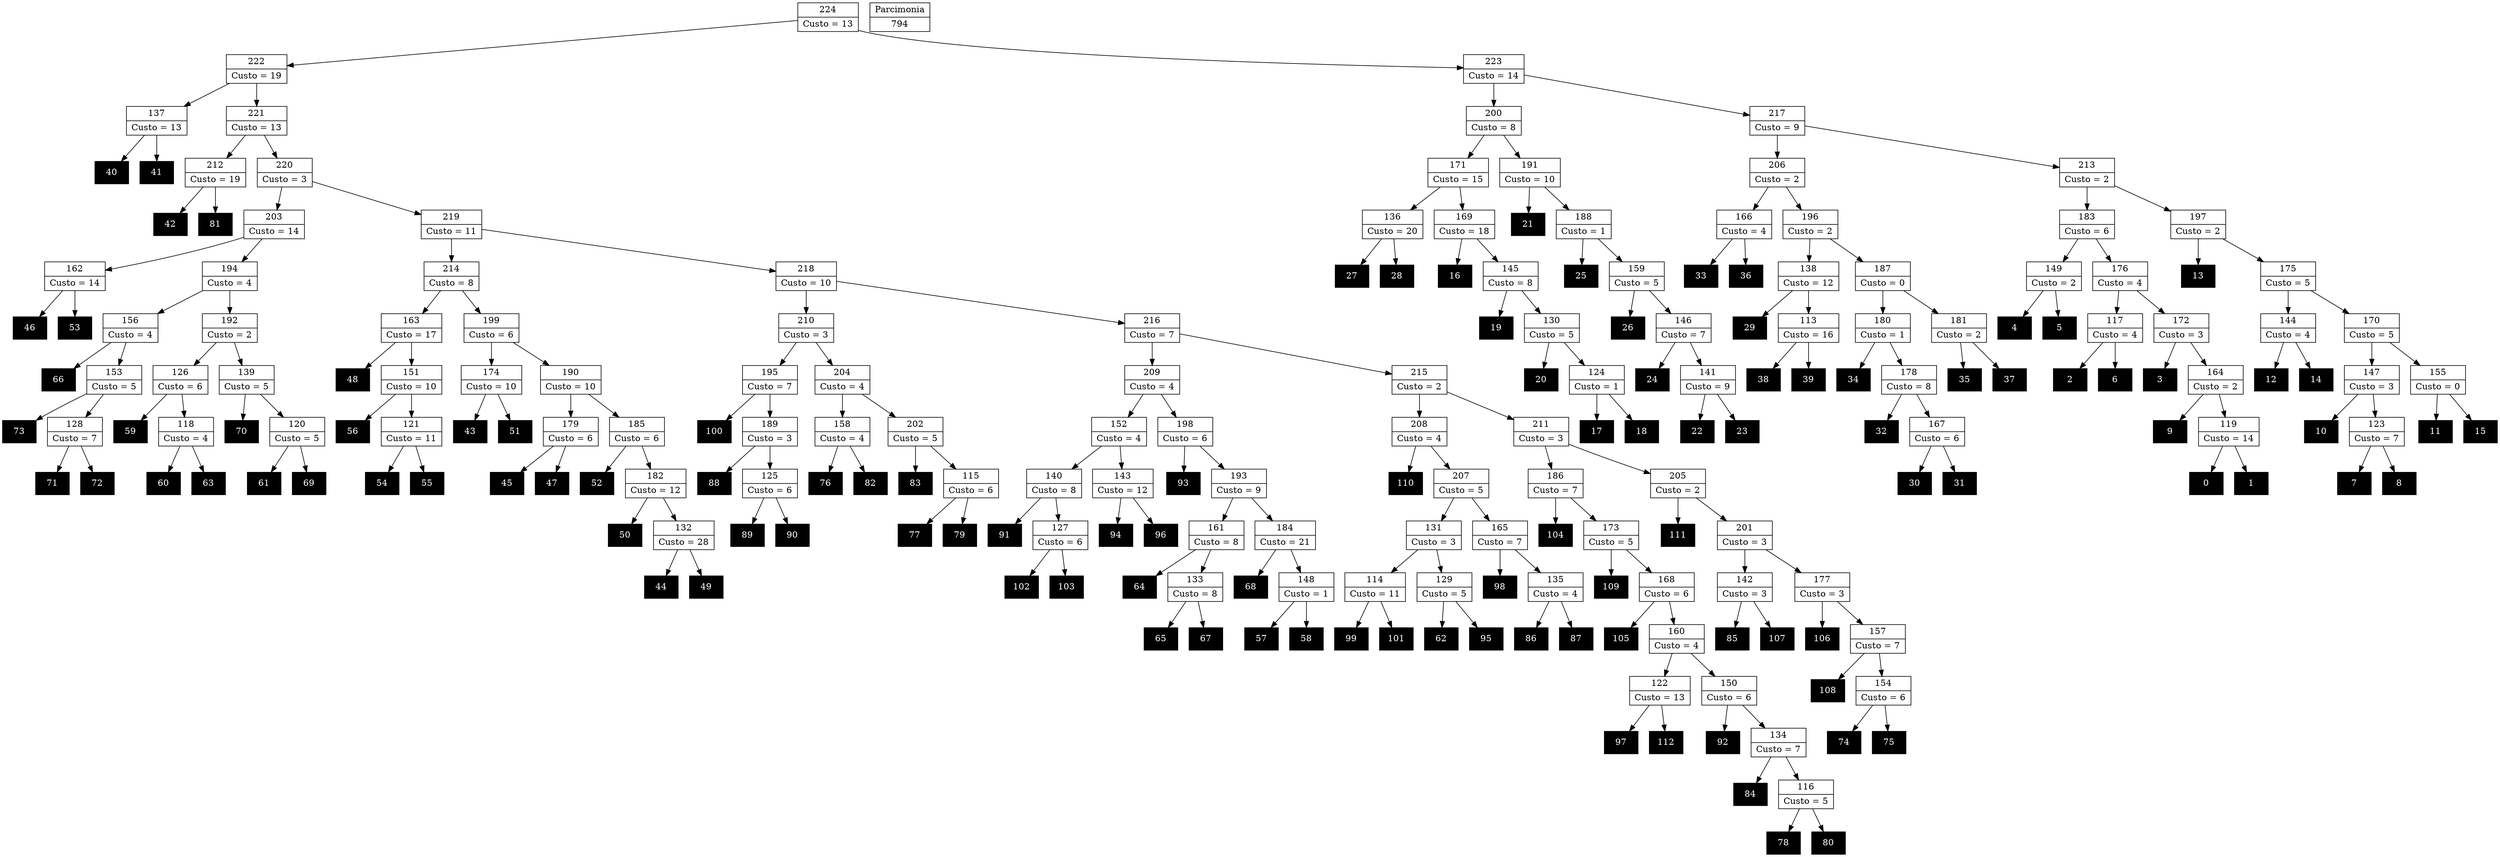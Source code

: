 Digraph G {
0 [shape="record", label="{0}",style=filled, color=black, fontcolor=white,fontsize=14, height=0.5]
1 [shape="record", label="{1}",style=filled, color=black, fontcolor=white,fontsize=14, height=0.5]
2 [shape="record", label="{2}",style=filled, color=black, fontcolor=white,fontsize=14, height=0.5]
3 [shape="record", label="{3}",style=filled, color=black, fontcolor=white,fontsize=14, height=0.5]
4 [shape="record", label="{4}",style=filled, color=black, fontcolor=white,fontsize=14, height=0.5]
5 [shape="record", label="{5}",style=filled, color=black, fontcolor=white,fontsize=14, height=0.5]
6 [shape="record", label="{6}",style=filled, color=black, fontcolor=white,fontsize=14, height=0.5]
7 [shape="record", label="{7}",style=filled, color=black, fontcolor=white,fontsize=14, height=0.5]
8 [shape="record", label="{8}",style=filled, color=black, fontcolor=white,fontsize=14, height=0.5]
9 [shape="record", label="{9}",style=filled, color=black, fontcolor=white,fontsize=14, height=0.5]
10 [shape="record", label="{10}",style=filled, color=black, fontcolor=white,fontsize=14, height=0.5]
11 [shape="record", label="{11}",style=filled, color=black, fontcolor=white,fontsize=14, height=0.5]
12 [shape="record", label="{12}",style=filled, color=black, fontcolor=white,fontsize=14, height=0.5]
13 [shape="record", label="{13}",style=filled, color=black, fontcolor=white,fontsize=14, height=0.5]
14 [shape="record", label="{14}",style=filled, color=black, fontcolor=white,fontsize=14, height=0.5]
15 [shape="record", label="{15}",style=filled, color=black, fontcolor=white,fontsize=14, height=0.5]
16 [shape="record", label="{16}",style=filled, color=black, fontcolor=white,fontsize=14, height=0.5]
17 [shape="record", label="{17}",style=filled, color=black, fontcolor=white,fontsize=14, height=0.5]
18 [shape="record", label="{18}",style=filled, color=black, fontcolor=white,fontsize=14, height=0.5]
19 [shape="record", label="{19}",style=filled, color=black, fontcolor=white,fontsize=14, height=0.5]
20 [shape="record", label="{20}",style=filled, color=black, fontcolor=white,fontsize=14, height=0.5]
21 [shape="record", label="{21}",style=filled, color=black, fontcolor=white,fontsize=14, height=0.5]
22 [shape="record", label="{22}",style=filled, color=black, fontcolor=white,fontsize=14, height=0.5]
23 [shape="record", label="{23}",style=filled, color=black, fontcolor=white,fontsize=14, height=0.5]
24 [shape="record", label="{24}",style=filled, color=black, fontcolor=white,fontsize=14, height=0.5]
25 [shape="record", label="{25}",style=filled, color=black, fontcolor=white,fontsize=14, height=0.5]
26 [shape="record", label="{26}",style=filled, color=black, fontcolor=white,fontsize=14, height=0.5]
27 [shape="record", label="{27}",style=filled, color=black, fontcolor=white,fontsize=14, height=0.5]
28 [shape="record", label="{28}",style=filled, color=black, fontcolor=white,fontsize=14, height=0.5]
29 [shape="record", label="{29}",style=filled, color=black, fontcolor=white,fontsize=14, height=0.5]
30 [shape="record", label="{30}",style=filled, color=black, fontcolor=white,fontsize=14, height=0.5]
31 [shape="record", label="{31}",style=filled, color=black, fontcolor=white,fontsize=14, height=0.5]
32 [shape="record", label="{32}",style=filled, color=black, fontcolor=white,fontsize=14, height=0.5]
33 [shape="record", label="{33}",style=filled, color=black, fontcolor=white,fontsize=14, height=0.5]
34 [shape="record", label="{34}",style=filled, color=black, fontcolor=white,fontsize=14, height=0.5]
35 [shape="record", label="{35}",style=filled, color=black, fontcolor=white,fontsize=14, height=0.5]
36 [shape="record", label="{36}",style=filled, color=black, fontcolor=white,fontsize=14, height=0.5]
37 [shape="record", label="{37}",style=filled, color=black, fontcolor=white,fontsize=14, height=0.5]
38 [shape="record", label="{38}",style=filled, color=black, fontcolor=white,fontsize=14, height=0.5]
39 [shape="record", label="{39}",style=filled, color=black, fontcolor=white,fontsize=14, height=0.5]
40 [shape="record", label="{40}",style=filled, color=black, fontcolor=white,fontsize=14, height=0.5]
41 [shape="record", label="{41}",style=filled, color=black, fontcolor=white,fontsize=14, height=0.5]
42 [shape="record", label="{42}",style=filled, color=black, fontcolor=white,fontsize=14, height=0.5]
43 [shape="record", label="{43}",style=filled, color=black, fontcolor=white,fontsize=14, height=0.5]
44 [shape="record", label="{44}",style=filled, color=black, fontcolor=white,fontsize=14, height=0.5]
45 [shape="record", label="{45}",style=filled, color=black, fontcolor=white,fontsize=14, height=0.5]
46 [shape="record", label="{46}",style=filled, color=black, fontcolor=white,fontsize=14, height=0.5]
47 [shape="record", label="{47}",style=filled, color=black, fontcolor=white,fontsize=14, height=0.5]
48 [shape="record", label="{48}",style=filled, color=black, fontcolor=white,fontsize=14, height=0.5]
49 [shape="record", label="{49}",style=filled, color=black, fontcolor=white,fontsize=14, height=0.5]
50 [shape="record", label="{50}",style=filled, color=black, fontcolor=white,fontsize=14, height=0.5]
51 [shape="record", label="{51}",style=filled, color=black, fontcolor=white,fontsize=14, height=0.5]
52 [shape="record", label="{52}",style=filled, color=black, fontcolor=white,fontsize=14, height=0.5]
53 [shape="record", label="{53}",style=filled, color=black, fontcolor=white,fontsize=14, height=0.5]
54 [shape="record", label="{54}",style=filled, color=black, fontcolor=white,fontsize=14, height=0.5]
55 [shape="record", label="{55}",style=filled, color=black, fontcolor=white,fontsize=14, height=0.5]
56 [shape="record", label="{56}",style=filled, color=black, fontcolor=white,fontsize=14, height=0.5]
57 [shape="record", label="{57}",style=filled, color=black, fontcolor=white,fontsize=14, height=0.5]
58 [shape="record", label="{58}",style=filled, color=black, fontcolor=white,fontsize=14, height=0.5]
59 [shape="record", label="{59}",style=filled, color=black, fontcolor=white,fontsize=14, height=0.5]
60 [shape="record", label="{60}",style=filled, color=black, fontcolor=white,fontsize=14, height=0.5]
61 [shape="record", label="{61}",style=filled, color=black, fontcolor=white,fontsize=14, height=0.5]
62 [shape="record", label="{62}",style=filled, color=black, fontcolor=white,fontsize=14, height=0.5]
63 [shape="record", label="{63}",style=filled, color=black, fontcolor=white,fontsize=14, height=0.5]
64 [shape="record", label="{64}",style=filled, color=black, fontcolor=white,fontsize=14, height=0.5]
65 [shape="record", label="{65}",style=filled, color=black, fontcolor=white,fontsize=14, height=0.5]
66 [shape="record", label="{66}",style=filled, color=black, fontcolor=white,fontsize=14, height=0.5]
67 [shape="record", label="{67}",style=filled, color=black, fontcolor=white,fontsize=14, height=0.5]
68 [shape="record", label="{68}",style=filled, color=black, fontcolor=white,fontsize=14, height=0.5]
69 [shape="record", label="{69}",style=filled, color=black, fontcolor=white,fontsize=14, height=0.5]
70 [shape="record", label="{70}",style=filled, color=black, fontcolor=white,fontsize=14, height=0.5]
71 [shape="record", label="{71}",style=filled, color=black, fontcolor=white,fontsize=14, height=0.5]
72 [shape="record", label="{72}",style=filled, color=black, fontcolor=white,fontsize=14, height=0.5]
73 [shape="record", label="{73}",style=filled, color=black, fontcolor=white,fontsize=14, height=0.5]
74 [shape="record", label="{74}",style=filled, color=black, fontcolor=white,fontsize=14, height=0.5]
75 [shape="record", label="{75}",style=filled, color=black, fontcolor=white,fontsize=14, height=0.5]
76 [shape="record", label="{76}",style=filled, color=black, fontcolor=white,fontsize=14, height=0.5]
77 [shape="record", label="{77}",style=filled, color=black, fontcolor=white,fontsize=14, height=0.5]
78 [shape="record", label="{78}",style=filled, color=black, fontcolor=white,fontsize=14, height=0.5]
79 [shape="record", label="{79}",style=filled, color=black, fontcolor=white,fontsize=14, height=0.5]
80 [shape="record", label="{80}",style=filled, color=black, fontcolor=white,fontsize=14, height=0.5]
81 [shape="record", label="{81}",style=filled, color=black, fontcolor=white,fontsize=14, height=0.5]
82 [shape="record", label="{82}",style=filled, color=black, fontcolor=white,fontsize=14, height=0.5]
83 [shape="record", label="{83}",style=filled, color=black, fontcolor=white,fontsize=14, height=0.5]
84 [shape="record", label="{84}",style=filled, color=black, fontcolor=white,fontsize=14, height=0.5]
85 [shape="record", label="{85}",style=filled, color=black, fontcolor=white,fontsize=14, height=0.5]
86 [shape="record", label="{86}",style=filled, color=black, fontcolor=white,fontsize=14, height=0.5]
87 [shape="record", label="{87}",style=filled, color=black, fontcolor=white,fontsize=14, height=0.5]
88 [shape="record", label="{88}",style=filled, color=black, fontcolor=white,fontsize=14, height=0.5]
89 [shape="record", label="{89}",style=filled, color=black, fontcolor=white,fontsize=14, height=0.5]
90 [shape="record", label="{90}",style=filled, color=black, fontcolor=white,fontsize=14, height=0.5]
91 [shape="record", label="{91}",style=filled, color=black, fontcolor=white,fontsize=14, height=0.5]
92 [shape="record", label="{92}",style=filled, color=black, fontcolor=white,fontsize=14, height=0.5]
93 [shape="record", label="{93}",style=filled, color=black, fontcolor=white,fontsize=14, height=0.5]
94 [shape="record", label="{94}",style=filled, color=black, fontcolor=white,fontsize=14, height=0.5]
95 [shape="record", label="{95}",style=filled, color=black, fontcolor=white,fontsize=14, height=0.5]
96 [shape="record", label="{96}",style=filled, color=black, fontcolor=white,fontsize=14, height=0.5]
97 [shape="record", label="{97}",style=filled, color=black, fontcolor=white,fontsize=14, height=0.5]
98 [shape="record", label="{98}",style=filled, color=black, fontcolor=white,fontsize=14, height=0.5]
99 [shape="record", label="{99}",style=filled, color=black, fontcolor=white,fontsize=14, height=0.5]
100 [shape="record", label="{100}",style=filled, color=black, fontcolor=white,fontsize=14, height=0.5]
101 [shape="record", label="{101}",style=filled, color=black, fontcolor=white,fontsize=14, height=0.5]
102 [shape="record", label="{102}",style=filled, color=black, fontcolor=white,fontsize=14, height=0.5]
103 [shape="record", label="{103}",style=filled, color=black, fontcolor=white,fontsize=14, height=0.5]
104 [shape="record", label="{104}",style=filled, color=black, fontcolor=white,fontsize=14, height=0.5]
105 [shape="record", label="{105}",style=filled, color=black, fontcolor=white,fontsize=14, height=0.5]
106 [shape="record", label="{106}",style=filled, color=black, fontcolor=white,fontsize=14, height=0.5]
107 [shape="record", label="{107}",style=filled, color=black, fontcolor=white,fontsize=14, height=0.5]
108 [shape="record", label="{108}",style=filled, color=black, fontcolor=white,fontsize=14, height=0.5]
109 [shape="record", label="{109}",style=filled, color=black, fontcolor=white,fontsize=14, height=0.5]
110 [shape="record", label="{110}",style=filled, color=black, fontcolor=white,fontsize=14, height=0.5]
111 [shape="record", label="{111}",style=filled, color=black, fontcolor=white,fontsize=14, height=0.5]
112 [shape="record", label="{112}",style=filled, color=black, fontcolor=white,fontsize=14, height=0.5]
113 [shape="record", label="{113|Custo = 16}"]
114 [shape="record", label="{114|Custo = 11}"]
115 [shape="record", label="{115|Custo = 6}"]
116 [shape="record", label="{116|Custo = 5}"]
117 [shape="record", label="{117|Custo = 4}"]
118 [shape="record", label="{118|Custo = 4}"]
119 [shape="record", label="{119|Custo = 14}"]
120 [shape="record", label="{120|Custo = 5}"]
121 [shape="record", label="{121|Custo = 11}"]
122 [shape="record", label="{122|Custo = 13}"]
123 [shape="record", label="{123|Custo = 7}"]
124 [shape="record", label="{124|Custo = 1}"]
125 [shape="record", label="{125|Custo = 6}"]
126 [shape="record", label="{126|Custo = 6}"]
127 [shape="record", label="{127|Custo = 6}"]
128 [shape="record", label="{128|Custo = 7}"]
129 [shape="record", label="{129|Custo = 5}"]
130 [shape="record", label="{130|Custo = 5}"]
131 [shape="record", label="{131|Custo = 3}"]
132 [shape="record", label="{132|Custo = 28}"]
133 [shape="record", label="{133|Custo = 8}"]
134 [shape="record", label="{134|Custo = 7}"]
135 [shape="record", label="{135|Custo = 4}"]
136 [shape="record", label="{136|Custo = 20}"]
137 [shape="record", label="{137|Custo = 13}"]
138 [shape="record", label="{138|Custo = 12}"]
139 [shape="record", label="{139|Custo = 5}"]
140 [shape="record", label="{140|Custo = 8}"]
141 [shape="record", label="{141|Custo = 9}"]
142 [shape="record", label="{142|Custo = 3}"]
143 [shape="record", label="{143|Custo = 12}"]
144 [shape="record", label="{144|Custo = 4}"]
145 [shape="record", label="{145|Custo = 8}"]
146 [shape="record", label="{146|Custo = 7}"]
147 [shape="record", label="{147|Custo = 3}"]
148 [shape="record", label="{148|Custo = 1}"]
149 [shape="record", label="{149|Custo = 2}"]
150 [shape="record", label="{150|Custo = 6}"]
151 [shape="record", label="{151|Custo = 10}"]
152 [shape="record", label="{152|Custo = 4}"]
153 [shape="record", label="{153|Custo = 5}"]
154 [shape="record", label="{154|Custo = 6}"]
155 [shape="record", label="{155|Custo = 0}"]
156 [shape="record", label="{156|Custo = 4}"]
157 [shape="record", label="{157|Custo = 7}"]
158 [shape="record", label="{158|Custo = 4}"]
159 [shape="record", label="{159|Custo = 5}"]
160 [shape="record", label="{160|Custo = 4}"]
161 [shape="record", label="{161|Custo = 8}"]
162 [shape="record", label="{162|Custo = 14}"]
163 [shape="record", label="{163|Custo = 17}"]
164 [shape="record", label="{164|Custo = 2}"]
165 [shape="record", label="{165|Custo = 7}"]
166 [shape="record", label="{166|Custo = 4}"]
167 [shape="record", label="{167|Custo = 6}"]
168 [shape="record", label="{168|Custo = 6}"]
169 [shape="record", label="{169|Custo = 18}"]
170 [shape="record", label="{170|Custo = 5}"]
171 [shape="record", label="{171|Custo = 15}"]
172 [shape="record", label="{172|Custo = 3}"]
173 [shape="record", label="{173|Custo = 5}"]
174 [shape="record", label="{174|Custo = 10}"]
175 [shape="record", label="{175|Custo = 5}"]
176 [shape="record", label="{176|Custo = 4}"]
177 [shape="record", label="{177|Custo = 3}"]
178 [shape="record", label="{178|Custo = 8}"]
179 [shape="record", label="{179|Custo = 6}"]
180 [shape="record", label="{180|Custo = 1}"]
181 [shape="record", label="{181|Custo = 2}"]
182 [shape="record", label="{182|Custo = 12}"]
183 [shape="record", label="{183|Custo = 6}"]
184 [shape="record", label="{184|Custo = 21}"]
185 [shape="record", label="{185|Custo = 6}"]
186 [shape="record", label="{186|Custo = 7}"]
187 [shape="record", label="{187|Custo = 0}"]
188 [shape="record", label="{188|Custo = 1}"]
189 [shape="record", label="{189|Custo = 3}"]
190 [shape="record", label="{190|Custo = 10}"]
191 [shape="record", label="{191|Custo = 10}"]
192 [shape="record", label="{192|Custo = 2}"]
193 [shape="record", label="{193|Custo = 9}"]
194 [shape="record", label="{194|Custo = 4}"]
195 [shape="record", label="{195|Custo = 7}"]
196 [shape="record", label="{196|Custo = 2}"]
197 [shape="record", label="{197|Custo = 2}"]
198 [shape="record", label="{198|Custo = 6}"]
199 [shape="record", label="{199|Custo = 6}"]
200 [shape="record", label="{200|Custo = 8}"]
201 [shape="record", label="{201|Custo = 3}"]
202 [shape="record", label="{202|Custo = 5}"]
203 [shape="record", label="{203|Custo = 14}"]
204 [shape="record", label="{204|Custo = 4}"]
205 [shape="record", label="{205|Custo = 2}"]
206 [shape="record", label="{206|Custo = 2}"]
207 [shape="record", label="{207|Custo = 5}"]
208 [shape="record", label="{208|Custo = 4}"]
209 [shape="record", label="{209|Custo = 4}"]
210 [shape="record", label="{210|Custo = 3}"]
211 [shape="record", label="{211|Custo = 3}"]
212 [shape="record", label="{212|Custo = 19}"]
213 [shape="record", label="{213|Custo = 2}"]
214 [shape="record", label="{214|Custo = 8}"]
215 [shape="record", label="{215|Custo = 2}"]
216 [shape="record", label="{216|Custo = 7}"]
217 [shape="record", label="{217|Custo = 9}"]
218 [shape="record", label="{218|Custo = 10}"]
219 [shape="record", label="{219|Custo = 11}"]
220 [shape="record", label="{220|Custo = 3}"]
221 [shape="record", label="{221|Custo = 13}"]
222 [shape="record", label="{222|Custo = 19}"]
223 [shape="record", label="{223|Custo = 14}"]
224 [shape="record", label="{224|Custo = 13}"]

113->39
113->38
114->101
114->99
115->79
115->77
116->80
116->78
117->6
117->2
118->63
118->60
119->1
119->0
120->69
120->61
121->55
121->54
122->112
122->97
123->8
123->7
124->18
124->17
125->90
125->89
126->118
126->59
127->103
127->102
128->72
128->71
129->95
129->62
130->124
130->20
131->129
131->114
132->49
132->44
133->67
133->65
134->116
134->84
135->87
135->86
136->28
136->27
137->41
137->40
138->113
138->29
139->120
139->70
140->127
140->91
141->23
141->22
142->107
142->85
143->96
143->94
144->14
144->12
145->130
145->19
146->141
146->24
147->123
147->10
148->58
148->57
149->5
149->4
150->134
150->92
151->121
151->56
152->143
152->140
153->128
153->73
154->75
154->74
155->15
155->11
156->153
156->66
157->154
157->108
158->82
158->76
159->146
159->26
160->150
160->122
161->133
161->64
162->53
162->46
163->151
163->48
164->119
164->9
165->135
165->98
166->36
166->33
167->31
167->30
168->160
168->105
169->145
169->16
170->155
170->147
171->169
171->136
172->164
172->3
173->168
173->109
174->51
174->43
175->170
175->144
176->172
176->117
177->157
177->106
178->167
178->32
179->47
179->45
180->178
180->34
181->37
181->35
182->132
182->50
183->176
183->149
184->148
184->68
185->182
185->52
186->173
186->104
187->181
187->180
188->159
188->25
189->125
189->88
190->185
190->179
191->188
191->21
192->139
192->126
193->184
193->161
194->192
194->156
195->189
195->100
196->187
196->138
197->175
197->13
198->193
198->93
199->190
199->174
200->191
200->171
201->177
201->142
202->115
202->83
203->194
203->162
204->202
204->158
205->201
205->111
206->196
206->166
207->165
207->131
208->207
208->110
209->198
209->152
210->204
210->195
211->205
211->186
212->81
212->42
213->197
213->183
214->199
214->163
215->211
215->208
216->215
216->209
217->213
217->206
218->216
218->210
219->218
219->214
220->219
220->203
221->220
221->212
222->221
222->137
223->217
223->200
224->223
224->222

794 [shape="record", label="{Parcimonia|794}"]
}